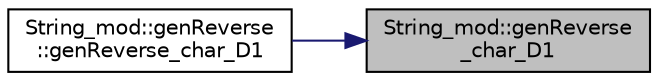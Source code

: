 digraph "String_mod::genReverse_char_D1"
{
 // LATEX_PDF_SIZE
  edge [fontname="Helvetica",fontsize="10",labelfontname="Helvetica",labelfontsize="10"];
  node [fontname="Helvetica",fontsize="10",shape=record];
  rankdir="RL";
  Node1 [label="String_mod::genReverse\l_char_D1",height=0.2,width=0.4,color="black", fillcolor="grey75", style="filled", fontcolor="black",tooltip="Generate the reverse of the input array of assumed-shape characters of default kind."];
  Node1 -> Node2 [dir="back",color="midnightblue",fontsize="10",style="solid",fontname="Helvetica"];
  Node2 [label="String_mod::genReverse\l::genReverse_char_D1",height=0.2,width=0.4,color="black", fillcolor="white", style="filled",URL="$interfaceString__mod_1_1genReverse.html#afe3d7c36e8aff38e658aa59979ede8ec",tooltip="Generate the reverse of the input array of assumed-shape characters of default kind."];
}
